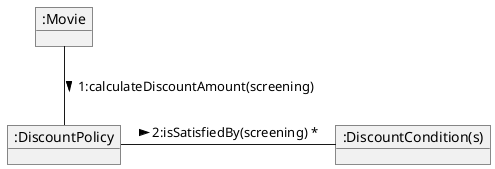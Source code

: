 @startuml

object ":Movie" as m
object ":DiscountPolicy" as d
object ":DiscountCondition(s)" as dc

m -down- d :1:calculateDiscountAmount(screening) >
d -right- dc :2:isSatisfiedBy(screening) * >

@enduml
